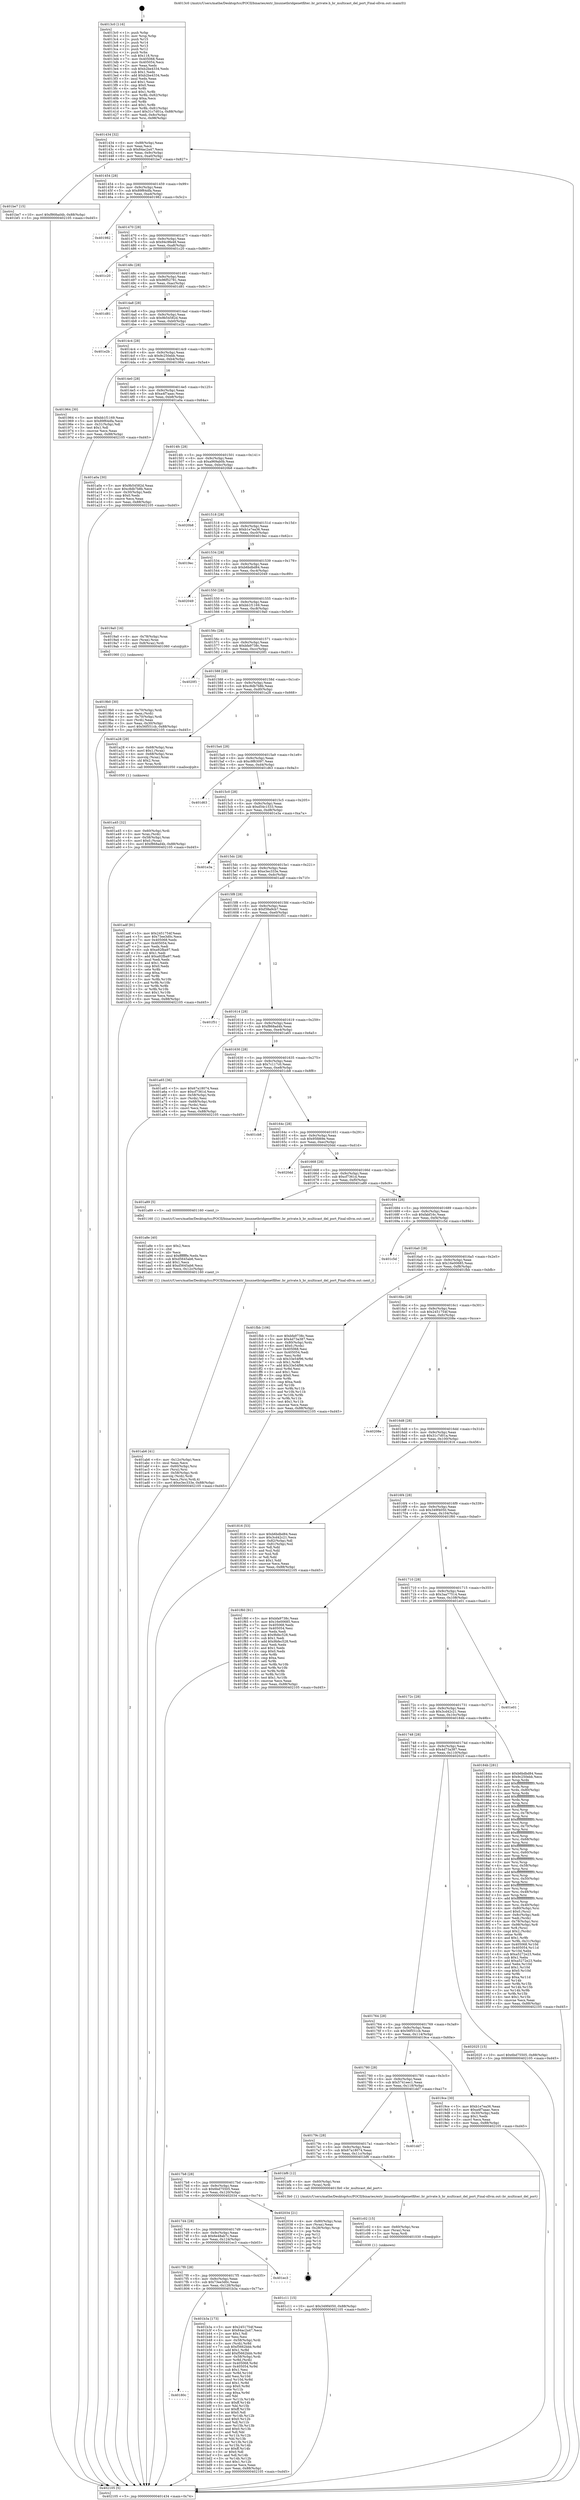 digraph "0x4013c0" {
  label = "0x4013c0 (/mnt/c/Users/mathe/Desktop/tcc/POCII/binaries/extr_linuxnetbridgenetfilter..br_private.h_br_multicast_del_port_Final-ollvm.out::main(0))"
  labelloc = "t"
  node[shape=record]

  Entry [label="",width=0.3,height=0.3,shape=circle,fillcolor=black,style=filled]
  "0x401434" [label="{
     0x401434 [32]\l
     | [instrs]\l
     &nbsp;&nbsp;0x401434 \<+6\>: mov -0x88(%rbp),%eax\l
     &nbsp;&nbsp;0x40143a \<+2\>: mov %eax,%ecx\l
     &nbsp;&nbsp;0x40143c \<+6\>: sub $0x84ac2a47,%ecx\l
     &nbsp;&nbsp;0x401442 \<+6\>: mov %eax,-0x9c(%rbp)\l
     &nbsp;&nbsp;0x401448 \<+6\>: mov %ecx,-0xa0(%rbp)\l
     &nbsp;&nbsp;0x40144e \<+6\>: je 0000000000401be7 \<main+0x827\>\l
  }"]
  "0x401be7" [label="{
     0x401be7 [15]\l
     | [instrs]\l
     &nbsp;&nbsp;0x401be7 \<+10\>: movl $0xf868ad4b,-0x88(%rbp)\l
     &nbsp;&nbsp;0x401bf1 \<+5\>: jmp 0000000000402105 \<main+0xd45\>\l
  }"]
  "0x401454" [label="{
     0x401454 [28]\l
     | [instrs]\l
     &nbsp;&nbsp;0x401454 \<+5\>: jmp 0000000000401459 \<main+0x99\>\l
     &nbsp;&nbsp;0x401459 \<+6\>: mov -0x9c(%rbp),%eax\l
     &nbsp;&nbsp;0x40145f \<+5\>: sub $0x89f64dfa,%eax\l
     &nbsp;&nbsp;0x401464 \<+6\>: mov %eax,-0xa4(%rbp)\l
     &nbsp;&nbsp;0x40146a \<+6\>: je 0000000000401982 \<main+0x5c2\>\l
  }"]
  Exit [label="",width=0.3,height=0.3,shape=circle,fillcolor=black,style=filled,peripheries=2]
  "0x401982" [label="{
     0x401982\l
  }", style=dashed]
  "0x401470" [label="{
     0x401470 [28]\l
     | [instrs]\l
     &nbsp;&nbsp;0x401470 \<+5\>: jmp 0000000000401475 \<main+0xb5\>\l
     &nbsp;&nbsp;0x401475 \<+6\>: mov -0x9c(%rbp),%eax\l
     &nbsp;&nbsp;0x40147b \<+5\>: sub $0x94c9fe48,%eax\l
     &nbsp;&nbsp;0x401480 \<+6\>: mov %eax,-0xa8(%rbp)\l
     &nbsp;&nbsp;0x401486 \<+6\>: je 0000000000401c20 \<main+0x860\>\l
  }"]
  "0x401c11" [label="{
     0x401c11 [15]\l
     | [instrs]\l
     &nbsp;&nbsp;0x401c11 \<+10\>: movl $0x349f4050,-0x88(%rbp)\l
     &nbsp;&nbsp;0x401c1b \<+5\>: jmp 0000000000402105 \<main+0xd45\>\l
  }"]
  "0x401c20" [label="{
     0x401c20\l
  }", style=dashed]
  "0x40148c" [label="{
     0x40148c [28]\l
     | [instrs]\l
     &nbsp;&nbsp;0x40148c \<+5\>: jmp 0000000000401491 \<main+0xd1\>\l
     &nbsp;&nbsp;0x401491 \<+6\>: mov -0x9c(%rbp),%eax\l
     &nbsp;&nbsp;0x401497 \<+5\>: sub $0x96f52781,%eax\l
     &nbsp;&nbsp;0x40149c \<+6\>: mov %eax,-0xac(%rbp)\l
     &nbsp;&nbsp;0x4014a2 \<+6\>: je 0000000000401d81 \<main+0x9c1\>\l
  }"]
  "0x401c02" [label="{
     0x401c02 [15]\l
     | [instrs]\l
     &nbsp;&nbsp;0x401c02 \<+4\>: mov -0x60(%rbp),%rax\l
     &nbsp;&nbsp;0x401c06 \<+3\>: mov (%rax),%rax\l
     &nbsp;&nbsp;0x401c09 \<+3\>: mov %rax,%rdi\l
     &nbsp;&nbsp;0x401c0c \<+5\>: call 0000000000401030 \<free@plt\>\l
     | [calls]\l
     &nbsp;&nbsp;0x401030 \{1\} (unknown)\l
  }"]
  "0x401d81" [label="{
     0x401d81\l
  }", style=dashed]
  "0x4014a8" [label="{
     0x4014a8 [28]\l
     | [instrs]\l
     &nbsp;&nbsp;0x4014a8 \<+5\>: jmp 00000000004014ad \<main+0xed\>\l
     &nbsp;&nbsp;0x4014ad \<+6\>: mov -0x9c(%rbp),%eax\l
     &nbsp;&nbsp;0x4014b3 \<+5\>: sub $0x9b54582d,%eax\l
     &nbsp;&nbsp;0x4014b8 \<+6\>: mov %eax,-0xb0(%rbp)\l
     &nbsp;&nbsp;0x4014be \<+6\>: je 0000000000401e2b \<main+0xa6b\>\l
  }"]
  "0x40180c" [label="{
     0x40180c\l
  }", style=dashed]
  "0x401e2b" [label="{
     0x401e2b\l
  }", style=dashed]
  "0x4014c4" [label="{
     0x4014c4 [28]\l
     | [instrs]\l
     &nbsp;&nbsp;0x4014c4 \<+5\>: jmp 00000000004014c9 \<main+0x109\>\l
     &nbsp;&nbsp;0x4014c9 \<+6\>: mov -0x9c(%rbp),%eax\l
     &nbsp;&nbsp;0x4014cf \<+5\>: sub $0x9c250ebb,%eax\l
     &nbsp;&nbsp;0x4014d4 \<+6\>: mov %eax,-0xb4(%rbp)\l
     &nbsp;&nbsp;0x4014da \<+6\>: je 0000000000401964 \<main+0x5a4\>\l
  }"]
  "0x401b3a" [label="{
     0x401b3a [173]\l
     | [instrs]\l
     &nbsp;&nbsp;0x401b3a \<+5\>: mov $0x2451754f,%eax\l
     &nbsp;&nbsp;0x401b3f \<+5\>: mov $0x84ac2a47,%ecx\l
     &nbsp;&nbsp;0x401b44 \<+2\>: mov $0x1,%dl\l
     &nbsp;&nbsp;0x401b46 \<+2\>: xor %esi,%esi\l
     &nbsp;&nbsp;0x401b48 \<+4\>: mov -0x58(%rbp),%rdi\l
     &nbsp;&nbsp;0x401b4c \<+3\>: mov (%rdi),%r8d\l
     &nbsp;&nbsp;0x401b4f \<+7\>: sub $0xf5662bbb,%r8d\l
     &nbsp;&nbsp;0x401b56 \<+4\>: add $0x1,%r8d\l
     &nbsp;&nbsp;0x401b5a \<+7\>: add $0xf5662bbb,%r8d\l
     &nbsp;&nbsp;0x401b61 \<+4\>: mov -0x58(%rbp),%rdi\l
     &nbsp;&nbsp;0x401b65 \<+3\>: mov %r8d,(%rdi)\l
     &nbsp;&nbsp;0x401b68 \<+8\>: mov 0x405068,%r8d\l
     &nbsp;&nbsp;0x401b70 \<+8\>: mov 0x405054,%r9d\l
     &nbsp;&nbsp;0x401b78 \<+3\>: sub $0x1,%esi\l
     &nbsp;&nbsp;0x401b7b \<+3\>: mov %r8d,%r10d\l
     &nbsp;&nbsp;0x401b7e \<+3\>: add %esi,%r10d\l
     &nbsp;&nbsp;0x401b81 \<+4\>: imul %r10d,%r8d\l
     &nbsp;&nbsp;0x401b85 \<+4\>: and $0x1,%r8d\l
     &nbsp;&nbsp;0x401b89 \<+4\>: cmp $0x0,%r8d\l
     &nbsp;&nbsp;0x401b8d \<+4\>: sete %r11b\l
     &nbsp;&nbsp;0x401b91 \<+4\>: cmp $0xa,%r9d\l
     &nbsp;&nbsp;0x401b95 \<+3\>: setl %bl\l
     &nbsp;&nbsp;0x401b98 \<+3\>: mov %r11b,%r14b\l
     &nbsp;&nbsp;0x401b9b \<+4\>: xor $0xff,%r14b\l
     &nbsp;&nbsp;0x401b9f \<+3\>: mov %bl,%r15b\l
     &nbsp;&nbsp;0x401ba2 \<+4\>: xor $0xff,%r15b\l
     &nbsp;&nbsp;0x401ba6 \<+3\>: xor $0x0,%dl\l
     &nbsp;&nbsp;0x401ba9 \<+3\>: mov %r14b,%r12b\l
     &nbsp;&nbsp;0x401bac \<+4\>: and $0x0,%r12b\l
     &nbsp;&nbsp;0x401bb0 \<+3\>: and %dl,%r11b\l
     &nbsp;&nbsp;0x401bb3 \<+3\>: mov %r15b,%r13b\l
     &nbsp;&nbsp;0x401bb6 \<+4\>: and $0x0,%r13b\l
     &nbsp;&nbsp;0x401bba \<+2\>: and %dl,%bl\l
     &nbsp;&nbsp;0x401bbc \<+3\>: or %r11b,%r12b\l
     &nbsp;&nbsp;0x401bbf \<+3\>: or %bl,%r13b\l
     &nbsp;&nbsp;0x401bc2 \<+3\>: xor %r13b,%r12b\l
     &nbsp;&nbsp;0x401bc5 \<+3\>: or %r15b,%r14b\l
     &nbsp;&nbsp;0x401bc8 \<+4\>: xor $0xff,%r14b\l
     &nbsp;&nbsp;0x401bcc \<+3\>: or $0x0,%dl\l
     &nbsp;&nbsp;0x401bcf \<+3\>: and %dl,%r14b\l
     &nbsp;&nbsp;0x401bd2 \<+3\>: or %r14b,%r12b\l
     &nbsp;&nbsp;0x401bd5 \<+4\>: test $0x1,%r12b\l
     &nbsp;&nbsp;0x401bd9 \<+3\>: cmovne %ecx,%eax\l
     &nbsp;&nbsp;0x401bdc \<+6\>: mov %eax,-0x88(%rbp)\l
     &nbsp;&nbsp;0x401be2 \<+5\>: jmp 0000000000402105 \<main+0xd45\>\l
  }"]
  "0x401964" [label="{
     0x401964 [30]\l
     | [instrs]\l
     &nbsp;&nbsp;0x401964 \<+5\>: mov $0xbb1f1169,%eax\l
     &nbsp;&nbsp;0x401969 \<+5\>: mov $0x89f64dfa,%ecx\l
     &nbsp;&nbsp;0x40196e \<+3\>: mov -0x31(%rbp),%dl\l
     &nbsp;&nbsp;0x401971 \<+3\>: test $0x1,%dl\l
     &nbsp;&nbsp;0x401974 \<+3\>: cmovne %ecx,%eax\l
     &nbsp;&nbsp;0x401977 \<+6\>: mov %eax,-0x88(%rbp)\l
     &nbsp;&nbsp;0x40197d \<+5\>: jmp 0000000000402105 \<main+0xd45\>\l
  }"]
  "0x4014e0" [label="{
     0x4014e0 [28]\l
     | [instrs]\l
     &nbsp;&nbsp;0x4014e0 \<+5\>: jmp 00000000004014e5 \<main+0x125\>\l
     &nbsp;&nbsp;0x4014e5 \<+6\>: mov -0x9c(%rbp),%eax\l
     &nbsp;&nbsp;0x4014eb \<+5\>: sub $0xa4f7aaac,%eax\l
     &nbsp;&nbsp;0x4014f0 \<+6\>: mov %eax,-0xb8(%rbp)\l
     &nbsp;&nbsp;0x4014f6 \<+6\>: je 0000000000401a0a \<main+0x64a\>\l
  }"]
  "0x4017f0" [label="{
     0x4017f0 [28]\l
     | [instrs]\l
     &nbsp;&nbsp;0x4017f0 \<+5\>: jmp 00000000004017f5 \<main+0x435\>\l
     &nbsp;&nbsp;0x4017f5 \<+6\>: mov -0x9c(%rbp),%eax\l
     &nbsp;&nbsp;0x4017fb \<+5\>: sub $0x73ee3d0c,%eax\l
     &nbsp;&nbsp;0x401800 \<+6\>: mov %eax,-0x128(%rbp)\l
     &nbsp;&nbsp;0x401806 \<+6\>: je 0000000000401b3a \<main+0x77a\>\l
  }"]
  "0x401a0a" [label="{
     0x401a0a [30]\l
     | [instrs]\l
     &nbsp;&nbsp;0x401a0a \<+5\>: mov $0x9b54582d,%eax\l
     &nbsp;&nbsp;0x401a0f \<+5\>: mov $0xc8db7b8b,%ecx\l
     &nbsp;&nbsp;0x401a14 \<+3\>: mov -0x30(%rbp),%edx\l
     &nbsp;&nbsp;0x401a17 \<+3\>: cmp $0x0,%edx\l
     &nbsp;&nbsp;0x401a1a \<+3\>: cmove %ecx,%eax\l
     &nbsp;&nbsp;0x401a1d \<+6\>: mov %eax,-0x88(%rbp)\l
     &nbsp;&nbsp;0x401a23 \<+5\>: jmp 0000000000402105 \<main+0xd45\>\l
  }"]
  "0x4014fc" [label="{
     0x4014fc [28]\l
     | [instrs]\l
     &nbsp;&nbsp;0x4014fc \<+5\>: jmp 0000000000401501 \<main+0x141\>\l
     &nbsp;&nbsp;0x401501 \<+6\>: mov -0x9c(%rbp),%eax\l
     &nbsp;&nbsp;0x401507 \<+5\>: sub $0xa969ab0b,%eax\l
     &nbsp;&nbsp;0x40150c \<+6\>: mov %eax,-0xbc(%rbp)\l
     &nbsp;&nbsp;0x401512 \<+6\>: je 00000000004020b8 \<main+0xcf8\>\l
  }"]
  "0x401ec3" [label="{
     0x401ec3\l
  }", style=dashed]
  "0x4020b8" [label="{
     0x4020b8\l
  }", style=dashed]
  "0x401518" [label="{
     0x401518 [28]\l
     | [instrs]\l
     &nbsp;&nbsp;0x401518 \<+5\>: jmp 000000000040151d \<main+0x15d\>\l
     &nbsp;&nbsp;0x40151d \<+6\>: mov -0x9c(%rbp),%eax\l
     &nbsp;&nbsp;0x401523 \<+5\>: sub $0xb1e7ea36,%eax\l
     &nbsp;&nbsp;0x401528 \<+6\>: mov %eax,-0xc0(%rbp)\l
     &nbsp;&nbsp;0x40152e \<+6\>: je 00000000004019ec \<main+0x62c\>\l
  }"]
  "0x4017d4" [label="{
     0x4017d4 [28]\l
     | [instrs]\l
     &nbsp;&nbsp;0x4017d4 \<+5\>: jmp 00000000004017d9 \<main+0x419\>\l
     &nbsp;&nbsp;0x4017d9 \<+6\>: mov -0x9c(%rbp),%eax\l
     &nbsp;&nbsp;0x4017df \<+5\>: sub $0x6e48ab7c,%eax\l
     &nbsp;&nbsp;0x4017e4 \<+6\>: mov %eax,-0x124(%rbp)\l
     &nbsp;&nbsp;0x4017ea \<+6\>: je 0000000000401ec3 \<main+0xb03\>\l
  }"]
  "0x4019ec" [label="{
     0x4019ec\l
  }", style=dashed]
  "0x401534" [label="{
     0x401534 [28]\l
     | [instrs]\l
     &nbsp;&nbsp;0x401534 \<+5\>: jmp 0000000000401539 \<main+0x179\>\l
     &nbsp;&nbsp;0x401539 \<+6\>: mov -0x9c(%rbp),%eax\l
     &nbsp;&nbsp;0x40153f \<+5\>: sub $0xb6bdbd84,%eax\l
     &nbsp;&nbsp;0x401544 \<+6\>: mov %eax,-0xc4(%rbp)\l
     &nbsp;&nbsp;0x40154a \<+6\>: je 0000000000402049 \<main+0xc89\>\l
  }"]
  "0x402034" [label="{
     0x402034 [21]\l
     | [instrs]\l
     &nbsp;&nbsp;0x402034 \<+4\>: mov -0x80(%rbp),%rax\l
     &nbsp;&nbsp;0x402038 \<+2\>: mov (%rax),%eax\l
     &nbsp;&nbsp;0x40203a \<+4\>: lea -0x28(%rbp),%rsp\l
     &nbsp;&nbsp;0x40203e \<+1\>: pop %rbx\l
     &nbsp;&nbsp;0x40203f \<+2\>: pop %r12\l
     &nbsp;&nbsp;0x402041 \<+2\>: pop %r13\l
     &nbsp;&nbsp;0x402043 \<+2\>: pop %r14\l
     &nbsp;&nbsp;0x402045 \<+2\>: pop %r15\l
     &nbsp;&nbsp;0x402047 \<+1\>: pop %rbp\l
     &nbsp;&nbsp;0x402048 \<+1\>: ret\l
  }"]
  "0x402049" [label="{
     0x402049\l
  }", style=dashed]
  "0x401550" [label="{
     0x401550 [28]\l
     | [instrs]\l
     &nbsp;&nbsp;0x401550 \<+5\>: jmp 0000000000401555 \<main+0x195\>\l
     &nbsp;&nbsp;0x401555 \<+6\>: mov -0x9c(%rbp),%eax\l
     &nbsp;&nbsp;0x40155b \<+5\>: sub $0xbb1f1169,%eax\l
     &nbsp;&nbsp;0x401560 \<+6\>: mov %eax,-0xc8(%rbp)\l
     &nbsp;&nbsp;0x401566 \<+6\>: je 00000000004019a0 \<main+0x5e0\>\l
  }"]
  "0x4017b8" [label="{
     0x4017b8 [28]\l
     | [instrs]\l
     &nbsp;&nbsp;0x4017b8 \<+5\>: jmp 00000000004017bd \<main+0x3fd\>\l
     &nbsp;&nbsp;0x4017bd \<+6\>: mov -0x9c(%rbp),%eax\l
     &nbsp;&nbsp;0x4017c3 \<+5\>: sub $0x6bd75505,%eax\l
     &nbsp;&nbsp;0x4017c8 \<+6\>: mov %eax,-0x120(%rbp)\l
     &nbsp;&nbsp;0x4017ce \<+6\>: je 0000000000402034 \<main+0xc74\>\l
  }"]
  "0x4019a0" [label="{
     0x4019a0 [16]\l
     | [instrs]\l
     &nbsp;&nbsp;0x4019a0 \<+4\>: mov -0x78(%rbp),%rax\l
     &nbsp;&nbsp;0x4019a4 \<+3\>: mov (%rax),%rax\l
     &nbsp;&nbsp;0x4019a7 \<+4\>: mov 0x8(%rax),%rdi\l
     &nbsp;&nbsp;0x4019ab \<+5\>: call 0000000000401060 \<atoi@plt\>\l
     | [calls]\l
     &nbsp;&nbsp;0x401060 \{1\} (unknown)\l
  }"]
  "0x40156c" [label="{
     0x40156c [28]\l
     | [instrs]\l
     &nbsp;&nbsp;0x40156c \<+5\>: jmp 0000000000401571 \<main+0x1b1\>\l
     &nbsp;&nbsp;0x401571 \<+6\>: mov -0x9c(%rbp),%eax\l
     &nbsp;&nbsp;0x401577 \<+5\>: sub $0xbfa9738c,%eax\l
     &nbsp;&nbsp;0x40157c \<+6\>: mov %eax,-0xcc(%rbp)\l
     &nbsp;&nbsp;0x401582 \<+6\>: je 00000000004020f1 \<main+0xd31\>\l
  }"]
  "0x401bf6" [label="{
     0x401bf6 [12]\l
     | [instrs]\l
     &nbsp;&nbsp;0x401bf6 \<+4\>: mov -0x60(%rbp),%rax\l
     &nbsp;&nbsp;0x401bfa \<+3\>: mov (%rax),%rdi\l
     &nbsp;&nbsp;0x401bfd \<+5\>: call 00000000004013b0 \<br_multicast_del_port\>\l
     | [calls]\l
     &nbsp;&nbsp;0x4013b0 \{1\} (/mnt/c/Users/mathe/Desktop/tcc/POCII/binaries/extr_linuxnetbridgenetfilter..br_private.h_br_multicast_del_port_Final-ollvm.out::br_multicast_del_port)\l
  }"]
  "0x4020f1" [label="{
     0x4020f1\l
  }", style=dashed]
  "0x401588" [label="{
     0x401588 [28]\l
     | [instrs]\l
     &nbsp;&nbsp;0x401588 \<+5\>: jmp 000000000040158d \<main+0x1cd\>\l
     &nbsp;&nbsp;0x40158d \<+6\>: mov -0x9c(%rbp),%eax\l
     &nbsp;&nbsp;0x401593 \<+5\>: sub $0xc8db7b8b,%eax\l
     &nbsp;&nbsp;0x401598 \<+6\>: mov %eax,-0xd0(%rbp)\l
     &nbsp;&nbsp;0x40159e \<+6\>: je 0000000000401a28 \<main+0x668\>\l
  }"]
  "0x40179c" [label="{
     0x40179c [28]\l
     | [instrs]\l
     &nbsp;&nbsp;0x40179c \<+5\>: jmp 00000000004017a1 \<main+0x3e1\>\l
     &nbsp;&nbsp;0x4017a1 \<+6\>: mov -0x9c(%rbp),%eax\l
     &nbsp;&nbsp;0x4017a7 \<+5\>: sub $0x67a18074,%eax\l
     &nbsp;&nbsp;0x4017ac \<+6\>: mov %eax,-0x11c(%rbp)\l
     &nbsp;&nbsp;0x4017b2 \<+6\>: je 0000000000401bf6 \<main+0x836\>\l
  }"]
  "0x401a28" [label="{
     0x401a28 [29]\l
     | [instrs]\l
     &nbsp;&nbsp;0x401a28 \<+4\>: mov -0x68(%rbp),%rax\l
     &nbsp;&nbsp;0x401a2c \<+6\>: movl $0x1,(%rax)\l
     &nbsp;&nbsp;0x401a32 \<+4\>: mov -0x68(%rbp),%rax\l
     &nbsp;&nbsp;0x401a36 \<+3\>: movslq (%rax),%rax\l
     &nbsp;&nbsp;0x401a39 \<+4\>: shl $0x2,%rax\l
     &nbsp;&nbsp;0x401a3d \<+3\>: mov %rax,%rdi\l
     &nbsp;&nbsp;0x401a40 \<+5\>: call 0000000000401050 \<malloc@plt\>\l
     | [calls]\l
     &nbsp;&nbsp;0x401050 \{1\} (unknown)\l
  }"]
  "0x4015a4" [label="{
     0x4015a4 [28]\l
     | [instrs]\l
     &nbsp;&nbsp;0x4015a4 \<+5\>: jmp 00000000004015a9 \<main+0x1e9\>\l
     &nbsp;&nbsp;0x4015a9 \<+6\>: mov -0x9c(%rbp),%eax\l
     &nbsp;&nbsp;0x4015af \<+5\>: sub $0xc9f63097,%eax\l
     &nbsp;&nbsp;0x4015b4 \<+6\>: mov %eax,-0xd4(%rbp)\l
     &nbsp;&nbsp;0x4015ba \<+6\>: je 0000000000401d63 \<main+0x9a3\>\l
  }"]
  "0x401dd7" [label="{
     0x401dd7\l
  }", style=dashed]
  "0x401d63" [label="{
     0x401d63\l
  }", style=dashed]
  "0x4015c0" [label="{
     0x4015c0 [28]\l
     | [instrs]\l
     &nbsp;&nbsp;0x4015c0 \<+5\>: jmp 00000000004015c5 \<main+0x205\>\l
     &nbsp;&nbsp;0x4015c5 \<+6\>: mov -0x9c(%rbp),%eax\l
     &nbsp;&nbsp;0x4015cb \<+5\>: sub $0xd54c1533,%eax\l
     &nbsp;&nbsp;0x4015d0 \<+6\>: mov %eax,-0xd8(%rbp)\l
     &nbsp;&nbsp;0x4015d6 \<+6\>: je 0000000000401e3a \<main+0xa7a\>\l
  }"]
  "0x401ab6" [label="{
     0x401ab6 [41]\l
     | [instrs]\l
     &nbsp;&nbsp;0x401ab6 \<+6\>: mov -0x12c(%rbp),%ecx\l
     &nbsp;&nbsp;0x401abc \<+3\>: imul %eax,%ecx\l
     &nbsp;&nbsp;0x401abf \<+4\>: mov -0x60(%rbp),%rsi\l
     &nbsp;&nbsp;0x401ac3 \<+3\>: mov (%rsi),%rsi\l
     &nbsp;&nbsp;0x401ac6 \<+4\>: mov -0x58(%rbp),%rdi\l
     &nbsp;&nbsp;0x401aca \<+3\>: movslq (%rdi),%rdi\l
     &nbsp;&nbsp;0x401acd \<+3\>: mov %ecx,(%rsi,%rdi,4)\l
     &nbsp;&nbsp;0x401ad0 \<+10\>: movl $0xe3ec333e,-0x88(%rbp)\l
     &nbsp;&nbsp;0x401ada \<+5\>: jmp 0000000000402105 \<main+0xd45\>\l
  }"]
  "0x401e3a" [label="{
     0x401e3a\l
  }", style=dashed]
  "0x4015dc" [label="{
     0x4015dc [28]\l
     | [instrs]\l
     &nbsp;&nbsp;0x4015dc \<+5\>: jmp 00000000004015e1 \<main+0x221\>\l
     &nbsp;&nbsp;0x4015e1 \<+6\>: mov -0x9c(%rbp),%eax\l
     &nbsp;&nbsp;0x4015e7 \<+5\>: sub $0xe3ec333e,%eax\l
     &nbsp;&nbsp;0x4015ec \<+6\>: mov %eax,-0xdc(%rbp)\l
     &nbsp;&nbsp;0x4015f2 \<+6\>: je 0000000000401adf \<main+0x71f\>\l
  }"]
  "0x401a8e" [label="{
     0x401a8e [40]\l
     | [instrs]\l
     &nbsp;&nbsp;0x401a8e \<+5\>: mov $0x2,%ecx\l
     &nbsp;&nbsp;0x401a93 \<+1\>: cltd\l
     &nbsp;&nbsp;0x401a94 \<+2\>: idiv %ecx\l
     &nbsp;&nbsp;0x401a96 \<+6\>: imul $0xfffffffe,%edx,%ecx\l
     &nbsp;&nbsp;0x401a9c \<+6\>: sub $0xd5645ab6,%ecx\l
     &nbsp;&nbsp;0x401aa2 \<+3\>: add $0x1,%ecx\l
     &nbsp;&nbsp;0x401aa5 \<+6\>: add $0xd5645ab6,%ecx\l
     &nbsp;&nbsp;0x401aab \<+6\>: mov %ecx,-0x12c(%rbp)\l
     &nbsp;&nbsp;0x401ab1 \<+5\>: call 0000000000401160 \<next_i\>\l
     | [calls]\l
     &nbsp;&nbsp;0x401160 \{1\} (/mnt/c/Users/mathe/Desktop/tcc/POCII/binaries/extr_linuxnetbridgenetfilter..br_private.h_br_multicast_del_port_Final-ollvm.out::next_i)\l
  }"]
  "0x401adf" [label="{
     0x401adf [91]\l
     | [instrs]\l
     &nbsp;&nbsp;0x401adf \<+5\>: mov $0x2451754f,%eax\l
     &nbsp;&nbsp;0x401ae4 \<+5\>: mov $0x73ee3d0c,%ecx\l
     &nbsp;&nbsp;0x401ae9 \<+7\>: mov 0x405068,%edx\l
     &nbsp;&nbsp;0x401af0 \<+7\>: mov 0x405054,%esi\l
     &nbsp;&nbsp;0x401af7 \<+2\>: mov %edx,%edi\l
     &nbsp;&nbsp;0x401af9 \<+6\>: sub $0xa92fba97,%edi\l
     &nbsp;&nbsp;0x401aff \<+3\>: sub $0x1,%edi\l
     &nbsp;&nbsp;0x401b02 \<+6\>: add $0xa92fba97,%edi\l
     &nbsp;&nbsp;0x401b08 \<+3\>: imul %edi,%edx\l
     &nbsp;&nbsp;0x401b0b \<+3\>: and $0x1,%edx\l
     &nbsp;&nbsp;0x401b0e \<+3\>: cmp $0x0,%edx\l
     &nbsp;&nbsp;0x401b11 \<+4\>: sete %r8b\l
     &nbsp;&nbsp;0x401b15 \<+3\>: cmp $0xa,%esi\l
     &nbsp;&nbsp;0x401b18 \<+4\>: setl %r9b\l
     &nbsp;&nbsp;0x401b1c \<+3\>: mov %r8b,%r10b\l
     &nbsp;&nbsp;0x401b1f \<+3\>: and %r9b,%r10b\l
     &nbsp;&nbsp;0x401b22 \<+3\>: xor %r9b,%r8b\l
     &nbsp;&nbsp;0x401b25 \<+3\>: or %r8b,%r10b\l
     &nbsp;&nbsp;0x401b28 \<+4\>: test $0x1,%r10b\l
     &nbsp;&nbsp;0x401b2c \<+3\>: cmovne %ecx,%eax\l
     &nbsp;&nbsp;0x401b2f \<+6\>: mov %eax,-0x88(%rbp)\l
     &nbsp;&nbsp;0x401b35 \<+5\>: jmp 0000000000402105 \<main+0xd45\>\l
  }"]
  "0x4015f8" [label="{
     0x4015f8 [28]\l
     | [instrs]\l
     &nbsp;&nbsp;0x4015f8 \<+5\>: jmp 00000000004015fd \<main+0x23d\>\l
     &nbsp;&nbsp;0x4015fd \<+6\>: mov -0x9c(%rbp),%eax\l
     &nbsp;&nbsp;0x401603 \<+5\>: sub $0xf38a9cb7,%eax\l
     &nbsp;&nbsp;0x401608 \<+6\>: mov %eax,-0xe0(%rbp)\l
     &nbsp;&nbsp;0x40160e \<+6\>: je 0000000000401f51 \<main+0xb91\>\l
  }"]
  "0x401a45" [label="{
     0x401a45 [32]\l
     | [instrs]\l
     &nbsp;&nbsp;0x401a45 \<+4\>: mov -0x60(%rbp),%rdi\l
     &nbsp;&nbsp;0x401a49 \<+3\>: mov %rax,(%rdi)\l
     &nbsp;&nbsp;0x401a4c \<+4\>: mov -0x58(%rbp),%rax\l
     &nbsp;&nbsp;0x401a50 \<+6\>: movl $0x0,(%rax)\l
     &nbsp;&nbsp;0x401a56 \<+10\>: movl $0xf868ad4b,-0x88(%rbp)\l
     &nbsp;&nbsp;0x401a60 \<+5\>: jmp 0000000000402105 \<main+0xd45\>\l
  }"]
  "0x401f51" [label="{
     0x401f51\l
  }", style=dashed]
  "0x401614" [label="{
     0x401614 [28]\l
     | [instrs]\l
     &nbsp;&nbsp;0x401614 \<+5\>: jmp 0000000000401619 \<main+0x259\>\l
     &nbsp;&nbsp;0x401619 \<+6\>: mov -0x9c(%rbp),%eax\l
     &nbsp;&nbsp;0x40161f \<+5\>: sub $0xf868ad4b,%eax\l
     &nbsp;&nbsp;0x401624 \<+6\>: mov %eax,-0xe4(%rbp)\l
     &nbsp;&nbsp;0x40162a \<+6\>: je 0000000000401a65 \<main+0x6a5\>\l
  }"]
  "0x401780" [label="{
     0x401780 [28]\l
     | [instrs]\l
     &nbsp;&nbsp;0x401780 \<+5\>: jmp 0000000000401785 \<main+0x3c5\>\l
     &nbsp;&nbsp;0x401785 \<+6\>: mov -0x9c(%rbp),%eax\l
     &nbsp;&nbsp;0x40178b \<+5\>: sub $0x5741eec1,%eax\l
     &nbsp;&nbsp;0x401790 \<+6\>: mov %eax,-0x118(%rbp)\l
     &nbsp;&nbsp;0x401796 \<+6\>: je 0000000000401dd7 \<main+0xa17\>\l
  }"]
  "0x401a65" [label="{
     0x401a65 [36]\l
     | [instrs]\l
     &nbsp;&nbsp;0x401a65 \<+5\>: mov $0x67a18074,%eax\l
     &nbsp;&nbsp;0x401a6a \<+5\>: mov $0xcf7361d,%ecx\l
     &nbsp;&nbsp;0x401a6f \<+4\>: mov -0x58(%rbp),%rdx\l
     &nbsp;&nbsp;0x401a73 \<+2\>: mov (%rdx),%esi\l
     &nbsp;&nbsp;0x401a75 \<+4\>: mov -0x68(%rbp),%rdx\l
     &nbsp;&nbsp;0x401a79 \<+2\>: cmp (%rdx),%esi\l
     &nbsp;&nbsp;0x401a7b \<+3\>: cmovl %ecx,%eax\l
     &nbsp;&nbsp;0x401a7e \<+6\>: mov %eax,-0x88(%rbp)\l
     &nbsp;&nbsp;0x401a84 \<+5\>: jmp 0000000000402105 \<main+0xd45\>\l
  }"]
  "0x401630" [label="{
     0x401630 [28]\l
     | [instrs]\l
     &nbsp;&nbsp;0x401630 \<+5\>: jmp 0000000000401635 \<main+0x275\>\l
     &nbsp;&nbsp;0x401635 \<+6\>: mov -0x9c(%rbp),%eax\l
     &nbsp;&nbsp;0x40163b \<+5\>: sub $0x7c117c0,%eax\l
     &nbsp;&nbsp;0x401640 \<+6\>: mov %eax,-0xe8(%rbp)\l
     &nbsp;&nbsp;0x401646 \<+6\>: je 0000000000401cb8 \<main+0x8f8\>\l
  }"]
  "0x4019ce" [label="{
     0x4019ce [30]\l
     | [instrs]\l
     &nbsp;&nbsp;0x4019ce \<+5\>: mov $0xb1e7ea36,%eax\l
     &nbsp;&nbsp;0x4019d3 \<+5\>: mov $0xa4f7aaac,%ecx\l
     &nbsp;&nbsp;0x4019d8 \<+3\>: mov -0x30(%rbp),%edx\l
     &nbsp;&nbsp;0x4019db \<+3\>: cmp $0x1,%edx\l
     &nbsp;&nbsp;0x4019de \<+3\>: cmovl %ecx,%eax\l
     &nbsp;&nbsp;0x4019e1 \<+6\>: mov %eax,-0x88(%rbp)\l
     &nbsp;&nbsp;0x4019e7 \<+5\>: jmp 0000000000402105 \<main+0xd45\>\l
  }"]
  "0x401cb8" [label="{
     0x401cb8\l
  }", style=dashed]
  "0x40164c" [label="{
     0x40164c [28]\l
     | [instrs]\l
     &nbsp;&nbsp;0x40164c \<+5\>: jmp 0000000000401651 \<main+0x291\>\l
     &nbsp;&nbsp;0x401651 \<+6\>: mov -0x9c(%rbp),%eax\l
     &nbsp;&nbsp;0x401657 \<+5\>: sub $0x95fd69e,%eax\l
     &nbsp;&nbsp;0x40165c \<+6\>: mov %eax,-0xec(%rbp)\l
     &nbsp;&nbsp;0x401662 \<+6\>: je 00000000004020dd \<main+0xd1d\>\l
  }"]
  "0x401764" [label="{
     0x401764 [28]\l
     | [instrs]\l
     &nbsp;&nbsp;0x401764 \<+5\>: jmp 0000000000401769 \<main+0x3a9\>\l
     &nbsp;&nbsp;0x401769 \<+6\>: mov -0x9c(%rbp),%eax\l
     &nbsp;&nbsp;0x40176f \<+5\>: sub $0x56f551cb,%eax\l
     &nbsp;&nbsp;0x401774 \<+6\>: mov %eax,-0x114(%rbp)\l
     &nbsp;&nbsp;0x40177a \<+6\>: je 00000000004019ce \<main+0x60e\>\l
  }"]
  "0x4020dd" [label="{
     0x4020dd\l
  }", style=dashed]
  "0x401668" [label="{
     0x401668 [28]\l
     | [instrs]\l
     &nbsp;&nbsp;0x401668 \<+5\>: jmp 000000000040166d \<main+0x2ad\>\l
     &nbsp;&nbsp;0x40166d \<+6\>: mov -0x9c(%rbp),%eax\l
     &nbsp;&nbsp;0x401673 \<+5\>: sub $0xcf7361d,%eax\l
     &nbsp;&nbsp;0x401678 \<+6\>: mov %eax,-0xf0(%rbp)\l
     &nbsp;&nbsp;0x40167e \<+6\>: je 0000000000401a89 \<main+0x6c9\>\l
  }"]
  "0x402025" [label="{
     0x402025 [15]\l
     | [instrs]\l
     &nbsp;&nbsp;0x402025 \<+10\>: movl $0x6bd75505,-0x88(%rbp)\l
     &nbsp;&nbsp;0x40202f \<+5\>: jmp 0000000000402105 \<main+0xd45\>\l
  }"]
  "0x401a89" [label="{
     0x401a89 [5]\l
     | [instrs]\l
     &nbsp;&nbsp;0x401a89 \<+5\>: call 0000000000401160 \<next_i\>\l
     | [calls]\l
     &nbsp;&nbsp;0x401160 \{1\} (/mnt/c/Users/mathe/Desktop/tcc/POCII/binaries/extr_linuxnetbridgenetfilter..br_private.h_br_multicast_del_port_Final-ollvm.out::next_i)\l
  }"]
  "0x401684" [label="{
     0x401684 [28]\l
     | [instrs]\l
     &nbsp;&nbsp;0x401684 \<+5\>: jmp 0000000000401689 \<main+0x2c9\>\l
     &nbsp;&nbsp;0x401689 \<+6\>: mov -0x9c(%rbp),%eax\l
     &nbsp;&nbsp;0x40168f \<+5\>: sub $0xfabf16c,%eax\l
     &nbsp;&nbsp;0x401694 \<+6\>: mov %eax,-0xf4(%rbp)\l
     &nbsp;&nbsp;0x40169a \<+6\>: je 0000000000401c5d \<main+0x89d\>\l
  }"]
  "0x4019b0" [label="{
     0x4019b0 [30]\l
     | [instrs]\l
     &nbsp;&nbsp;0x4019b0 \<+4\>: mov -0x70(%rbp),%rdi\l
     &nbsp;&nbsp;0x4019b4 \<+2\>: mov %eax,(%rdi)\l
     &nbsp;&nbsp;0x4019b6 \<+4\>: mov -0x70(%rbp),%rdi\l
     &nbsp;&nbsp;0x4019ba \<+2\>: mov (%rdi),%eax\l
     &nbsp;&nbsp;0x4019bc \<+3\>: mov %eax,-0x30(%rbp)\l
     &nbsp;&nbsp;0x4019bf \<+10\>: movl $0x56f551cb,-0x88(%rbp)\l
     &nbsp;&nbsp;0x4019c9 \<+5\>: jmp 0000000000402105 \<main+0xd45\>\l
  }"]
  "0x401c5d" [label="{
     0x401c5d\l
  }", style=dashed]
  "0x4016a0" [label="{
     0x4016a0 [28]\l
     | [instrs]\l
     &nbsp;&nbsp;0x4016a0 \<+5\>: jmp 00000000004016a5 \<main+0x2e5\>\l
     &nbsp;&nbsp;0x4016a5 \<+6\>: mov -0x9c(%rbp),%eax\l
     &nbsp;&nbsp;0x4016ab \<+5\>: sub $0x16e00685,%eax\l
     &nbsp;&nbsp;0x4016b0 \<+6\>: mov %eax,-0xf8(%rbp)\l
     &nbsp;&nbsp;0x4016b6 \<+6\>: je 0000000000401fbb \<main+0xbfb\>\l
  }"]
  "0x401748" [label="{
     0x401748 [28]\l
     | [instrs]\l
     &nbsp;&nbsp;0x401748 \<+5\>: jmp 000000000040174d \<main+0x38d\>\l
     &nbsp;&nbsp;0x40174d \<+6\>: mov -0x9c(%rbp),%eax\l
     &nbsp;&nbsp;0x401753 \<+5\>: sub $0x4d73a387,%eax\l
     &nbsp;&nbsp;0x401758 \<+6\>: mov %eax,-0x110(%rbp)\l
     &nbsp;&nbsp;0x40175e \<+6\>: je 0000000000402025 \<main+0xc65\>\l
  }"]
  "0x401fbb" [label="{
     0x401fbb [106]\l
     | [instrs]\l
     &nbsp;&nbsp;0x401fbb \<+5\>: mov $0xbfa9738c,%eax\l
     &nbsp;&nbsp;0x401fc0 \<+5\>: mov $0x4d73a387,%ecx\l
     &nbsp;&nbsp;0x401fc5 \<+4\>: mov -0x80(%rbp),%rdx\l
     &nbsp;&nbsp;0x401fc9 \<+6\>: movl $0x0,(%rdx)\l
     &nbsp;&nbsp;0x401fcf \<+7\>: mov 0x405068,%esi\l
     &nbsp;&nbsp;0x401fd6 \<+7\>: mov 0x405054,%edi\l
     &nbsp;&nbsp;0x401fdd \<+3\>: mov %esi,%r8d\l
     &nbsp;&nbsp;0x401fe0 \<+7\>: sub $0x33e54f96,%r8d\l
     &nbsp;&nbsp;0x401fe7 \<+4\>: sub $0x1,%r8d\l
     &nbsp;&nbsp;0x401feb \<+7\>: add $0x33e54f96,%r8d\l
     &nbsp;&nbsp;0x401ff2 \<+4\>: imul %r8d,%esi\l
     &nbsp;&nbsp;0x401ff6 \<+3\>: and $0x1,%esi\l
     &nbsp;&nbsp;0x401ff9 \<+3\>: cmp $0x0,%esi\l
     &nbsp;&nbsp;0x401ffc \<+4\>: sete %r9b\l
     &nbsp;&nbsp;0x402000 \<+3\>: cmp $0xa,%edi\l
     &nbsp;&nbsp;0x402003 \<+4\>: setl %r10b\l
     &nbsp;&nbsp;0x402007 \<+3\>: mov %r9b,%r11b\l
     &nbsp;&nbsp;0x40200a \<+3\>: and %r10b,%r11b\l
     &nbsp;&nbsp;0x40200d \<+3\>: xor %r10b,%r9b\l
     &nbsp;&nbsp;0x402010 \<+3\>: or %r9b,%r11b\l
     &nbsp;&nbsp;0x402013 \<+4\>: test $0x1,%r11b\l
     &nbsp;&nbsp;0x402017 \<+3\>: cmovne %ecx,%eax\l
     &nbsp;&nbsp;0x40201a \<+6\>: mov %eax,-0x88(%rbp)\l
     &nbsp;&nbsp;0x402020 \<+5\>: jmp 0000000000402105 \<main+0xd45\>\l
  }"]
  "0x4016bc" [label="{
     0x4016bc [28]\l
     | [instrs]\l
     &nbsp;&nbsp;0x4016bc \<+5\>: jmp 00000000004016c1 \<main+0x301\>\l
     &nbsp;&nbsp;0x4016c1 \<+6\>: mov -0x9c(%rbp),%eax\l
     &nbsp;&nbsp;0x4016c7 \<+5\>: sub $0x2451754f,%eax\l
     &nbsp;&nbsp;0x4016cc \<+6\>: mov %eax,-0xfc(%rbp)\l
     &nbsp;&nbsp;0x4016d2 \<+6\>: je 000000000040208e \<main+0xcce\>\l
  }"]
  "0x40184b" [label="{
     0x40184b [281]\l
     | [instrs]\l
     &nbsp;&nbsp;0x40184b \<+5\>: mov $0xb6bdbd84,%eax\l
     &nbsp;&nbsp;0x401850 \<+5\>: mov $0x9c250ebb,%ecx\l
     &nbsp;&nbsp;0x401855 \<+3\>: mov %rsp,%rdx\l
     &nbsp;&nbsp;0x401858 \<+4\>: add $0xfffffffffffffff0,%rdx\l
     &nbsp;&nbsp;0x40185c \<+3\>: mov %rdx,%rsp\l
     &nbsp;&nbsp;0x40185f \<+4\>: mov %rdx,-0x80(%rbp)\l
     &nbsp;&nbsp;0x401863 \<+3\>: mov %rsp,%rdx\l
     &nbsp;&nbsp;0x401866 \<+4\>: add $0xfffffffffffffff0,%rdx\l
     &nbsp;&nbsp;0x40186a \<+3\>: mov %rdx,%rsp\l
     &nbsp;&nbsp;0x40186d \<+3\>: mov %rsp,%rsi\l
     &nbsp;&nbsp;0x401870 \<+4\>: add $0xfffffffffffffff0,%rsi\l
     &nbsp;&nbsp;0x401874 \<+3\>: mov %rsi,%rsp\l
     &nbsp;&nbsp;0x401877 \<+4\>: mov %rsi,-0x78(%rbp)\l
     &nbsp;&nbsp;0x40187b \<+3\>: mov %rsp,%rsi\l
     &nbsp;&nbsp;0x40187e \<+4\>: add $0xfffffffffffffff0,%rsi\l
     &nbsp;&nbsp;0x401882 \<+3\>: mov %rsi,%rsp\l
     &nbsp;&nbsp;0x401885 \<+4\>: mov %rsi,-0x70(%rbp)\l
     &nbsp;&nbsp;0x401889 \<+3\>: mov %rsp,%rsi\l
     &nbsp;&nbsp;0x40188c \<+4\>: add $0xfffffffffffffff0,%rsi\l
     &nbsp;&nbsp;0x401890 \<+3\>: mov %rsi,%rsp\l
     &nbsp;&nbsp;0x401893 \<+4\>: mov %rsi,-0x68(%rbp)\l
     &nbsp;&nbsp;0x401897 \<+3\>: mov %rsp,%rsi\l
     &nbsp;&nbsp;0x40189a \<+4\>: add $0xfffffffffffffff0,%rsi\l
     &nbsp;&nbsp;0x40189e \<+3\>: mov %rsi,%rsp\l
     &nbsp;&nbsp;0x4018a1 \<+4\>: mov %rsi,-0x60(%rbp)\l
     &nbsp;&nbsp;0x4018a5 \<+3\>: mov %rsp,%rsi\l
     &nbsp;&nbsp;0x4018a8 \<+4\>: add $0xfffffffffffffff0,%rsi\l
     &nbsp;&nbsp;0x4018ac \<+3\>: mov %rsi,%rsp\l
     &nbsp;&nbsp;0x4018af \<+4\>: mov %rsi,-0x58(%rbp)\l
     &nbsp;&nbsp;0x4018b3 \<+3\>: mov %rsp,%rsi\l
     &nbsp;&nbsp;0x4018b6 \<+4\>: add $0xfffffffffffffff0,%rsi\l
     &nbsp;&nbsp;0x4018ba \<+3\>: mov %rsi,%rsp\l
     &nbsp;&nbsp;0x4018bd \<+4\>: mov %rsi,-0x50(%rbp)\l
     &nbsp;&nbsp;0x4018c1 \<+3\>: mov %rsp,%rsi\l
     &nbsp;&nbsp;0x4018c4 \<+4\>: add $0xfffffffffffffff0,%rsi\l
     &nbsp;&nbsp;0x4018c8 \<+3\>: mov %rsi,%rsp\l
     &nbsp;&nbsp;0x4018cb \<+4\>: mov %rsi,-0x48(%rbp)\l
     &nbsp;&nbsp;0x4018cf \<+3\>: mov %rsp,%rsi\l
     &nbsp;&nbsp;0x4018d2 \<+4\>: add $0xfffffffffffffff0,%rsi\l
     &nbsp;&nbsp;0x4018d6 \<+3\>: mov %rsi,%rsp\l
     &nbsp;&nbsp;0x4018d9 \<+4\>: mov %rsi,-0x40(%rbp)\l
     &nbsp;&nbsp;0x4018dd \<+4\>: mov -0x80(%rbp),%rsi\l
     &nbsp;&nbsp;0x4018e1 \<+6\>: movl $0x0,(%rsi)\l
     &nbsp;&nbsp;0x4018e7 \<+6\>: mov -0x8c(%rbp),%edi\l
     &nbsp;&nbsp;0x4018ed \<+2\>: mov %edi,(%rdx)\l
     &nbsp;&nbsp;0x4018ef \<+4\>: mov -0x78(%rbp),%rsi\l
     &nbsp;&nbsp;0x4018f3 \<+7\>: mov -0x98(%rbp),%r8\l
     &nbsp;&nbsp;0x4018fa \<+3\>: mov %r8,(%rsi)\l
     &nbsp;&nbsp;0x4018fd \<+3\>: cmpl $0x2,(%rdx)\l
     &nbsp;&nbsp;0x401900 \<+4\>: setne %r9b\l
     &nbsp;&nbsp;0x401904 \<+4\>: and $0x1,%r9b\l
     &nbsp;&nbsp;0x401908 \<+4\>: mov %r9b,-0x31(%rbp)\l
     &nbsp;&nbsp;0x40190c \<+8\>: mov 0x405068,%r10d\l
     &nbsp;&nbsp;0x401914 \<+8\>: mov 0x405054,%r11d\l
     &nbsp;&nbsp;0x40191c \<+3\>: mov %r10d,%ebx\l
     &nbsp;&nbsp;0x40191f \<+6\>: sub $0xa5272e23,%ebx\l
     &nbsp;&nbsp;0x401925 \<+3\>: sub $0x1,%ebx\l
     &nbsp;&nbsp;0x401928 \<+6\>: add $0xa5272e23,%ebx\l
     &nbsp;&nbsp;0x40192e \<+4\>: imul %ebx,%r10d\l
     &nbsp;&nbsp;0x401932 \<+4\>: and $0x1,%r10d\l
     &nbsp;&nbsp;0x401936 \<+4\>: cmp $0x0,%r10d\l
     &nbsp;&nbsp;0x40193a \<+4\>: sete %r9b\l
     &nbsp;&nbsp;0x40193e \<+4\>: cmp $0xa,%r11d\l
     &nbsp;&nbsp;0x401942 \<+4\>: setl %r14b\l
     &nbsp;&nbsp;0x401946 \<+3\>: mov %r9b,%r15b\l
     &nbsp;&nbsp;0x401949 \<+3\>: and %r14b,%r15b\l
     &nbsp;&nbsp;0x40194c \<+3\>: xor %r14b,%r9b\l
     &nbsp;&nbsp;0x40194f \<+3\>: or %r9b,%r15b\l
     &nbsp;&nbsp;0x401952 \<+4\>: test $0x1,%r15b\l
     &nbsp;&nbsp;0x401956 \<+3\>: cmovne %ecx,%eax\l
     &nbsp;&nbsp;0x401959 \<+6\>: mov %eax,-0x88(%rbp)\l
     &nbsp;&nbsp;0x40195f \<+5\>: jmp 0000000000402105 \<main+0xd45\>\l
  }"]
  "0x40208e" [label="{
     0x40208e\l
  }", style=dashed]
  "0x4016d8" [label="{
     0x4016d8 [28]\l
     | [instrs]\l
     &nbsp;&nbsp;0x4016d8 \<+5\>: jmp 00000000004016dd \<main+0x31d\>\l
     &nbsp;&nbsp;0x4016dd \<+6\>: mov -0x9c(%rbp),%eax\l
     &nbsp;&nbsp;0x4016e3 \<+5\>: sub $0x31c7d01a,%eax\l
     &nbsp;&nbsp;0x4016e8 \<+6\>: mov %eax,-0x100(%rbp)\l
     &nbsp;&nbsp;0x4016ee \<+6\>: je 0000000000401816 \<main+0x456\>\l
  }"]
  "0x40172c" [label="{
     0x40172c [28]\l
     | [instrs]\l
     &nbsp;&nbsp;0x40172c \<+5\>: jmp 0000000000401731 \<main+0x371\>\l
     &nbsp;&nbsp;0x401731 \<+6\>: mov -0x9c(%rbp),%eax\l
     &nbsp;&nbsp;0x401737 \<+5\>: sub $0x3cd42c21,%eax\l
     &nbsp;&nbsp;0x40173c \<+6\>: mov %eax,-0x10c(%rbp)\l
     &nbsp;&nbsp;0x401742 \<+6\>: je 000000000040184b \<main+0x48b\>\l
  }"]
  "0x401816" [label="{
     0x401816 [53]\l
     | [instrs]\l
     &nbsp;&nbsp;0x401816 \<+5\>: mov $0xb6bdbd84,%eax\l
     &nbsp;&nbsp;0x40181b \<+5\>: mov $0x3cd42c21,%ecx\l
     &nbsp;&nbsp;0x401820 \<+6\>: mov -0x82(%rbp),%dl\l
     &nbsp;&nbsp;0x401826 \<+7\>: mov -0x81(%rbp),%sil\l
     &nbsp;&nbsp;0x40182d \<+3\>: mov %dl,%dil\l
     &nbsp;&nbsp;0x401830 \<+3\>: and %sil,%dil\l
     &nbsp;&nbsp;0x401833 \<+3\>: xor %sil,%dl\l
     &nbsp;&nbsp;0x401836 \<+3\>: or %dl,%dil\l
     &nbsp;&nbsp;0x401839 \<+4\>: test $0x1,%dil\l
     &nbsp;&nbsp;0x40183d \<+3\>: cmovne %ecx,%eax\l
     &nbsp;&nbsp;0x401840 \<+6\>: mov %eax,-0x88(%rbp)\l
     &nbsp;&nbsp;0x401846 \<+5\>: jmp 0000000000402105 \<main+0xd45\>\l
  }"]
  "0x4016f4" [label="{
     0x4016f4 [28]\l
     | [instrs]\l
     &nbsp;&nbsp;0x4016f4 \<+5\>: jmp 00000000004016f9 \<main+0x339\>\l
     &nbsp;&nbsp;0x4016f9 \<+6\>: mov -0x9c(%rbp),%eax\l
     &nbsp;&nbsp;0x4016ff \<+5\>: sub $0x349f4050,%eax\l
     &nbsp;&nbsp;0x401704 \<+6\>: mov %eax,-0x104(%rbp)\l
     &nbsp;&nbsp;0x40170a \<+6\>: je 0000000000401f60 \<main+0xba0\>\l
  }"]
  "0x402105" [label="{
     0x402105 [5]\l
     | [instrs]\l
     &nbsp;&nbsp;0x402105 \<+5\>: jmp 0000000000401434 \<main+0x74\>\l
  }"]
  "0x4013c0" [label="{
     0x4013c0 [116]\l
     | [instrs]\l
     &nbsp;&nbsp;0x4013c0 \<+1\>: push %rbp\l
     &nbsp;&nbsp;0x4013c1 \<+3\>: mov %rsp,%rbp\l
     &nbsp;&nbsp;0x4013c4 \<+2\>: push %r15\l
     &nbsp;&nbsp;0x4013c6 \<+2\>: push %r14\l
     &nbsp;&nbsp;0x4013c8 \<+2\>: push %r13\l
     &nbsp;&nbsp;0x4013ca \<+2\>: push %r12\l
     &nbsp;&nbsp;0x4013cc \<+1\>: push %rbx\l
     &nbsp;&nbsp;0x4013cd \<+7\>: sub $0x118,%rsp\l
     &nbsp;&nbsp;0x4013d4 \<+7\>: mov 0x405068,%eax\l
     &nbsp;&nbsp;0x4013db \<+7\>: mov 0x405054,%ecx\l
     &nbsp;&nbsp;0x4013e2 \<+2\>: mov %eax,%edx\l
     &nbsp;&nbsp;0x4013e4 \<+6\>: sub $0xb2be4334,%edx\l
     &nbsp;&nbsp;0x4013ea \<+3\>: sub $0x1,%edx\l
     &nbsp;&nbsp;0x4013ed \<+6\>: add $0xb2be4334,%edx\l
     &nbsp;&nbsp;0x4013f3 \<+3\>: imul %edx,%eax\l
     &nbsp;&nbsp;0x4013f6 \<+3\>: and $0x1,%eax\l
     &nbsp;&nbsp;0x4013f9 \<+3\>: cmp $0x0,%eax\l
     &nbsp;&nbsp;0x4013fc \<+4\>: sete %r8b\l
     &nbsp;&nbsp;0x401400 \<+4\>: and $0x1,%r8b\l
     &nbsp;&nbsp;0x401404 \<+7\>: mov %r8b,-0x82(%rbp)\l
     &nbsp;&nbsp;0x40140b \<+3\>: cmp $0xa,%ecx\l
     &nbsp;&nbsp;0x40140e \<+4\>: setl %r8b\l
     &nbsp;&nbsp;0x401412 \<+4\>: and $0x1,%r8b\l
     &nbsp;&nbsp;0x401416 \<+7\>: mov %r8b,-0x81(%rbp)\l
     &nbsp;&nbsp;0x40141d \<+10\>: movl $0x31c7d01a,-0x88(%rbp)\l
     &nbsp;&nbsp;0x401427 \<+6\>: mov %edi,-0x8c(%rbp)\l
     &nbsp;&nbsp;0x40142d \<+7\>: mov %rsi,-0x98(%rbp)\l
  }"]
  "0x401e01" [label="{
     0x401e01\l
  }", style=dashed]
  "0x401f60" [label="{
     0x401f60 [91]\l
     | [instrs]\l
     &nbsp;&nbsp;0x401f60 \<+5\>: mov $0xbfa9738c,%eax\l
     &nbsp;&nbsp;0x401f65 \<+5\>: mov $0x16e00685,%ecx\l
     &nbsp;&nbsp;0x401f6a \<+7\>: mov 0x405068,%edx\l
     &nbsp;&nbsp;0x401f71 \<+7\>: mov 0x405054,%esi\l
     &nbsp;&nbsp;0x401f78 \<+2\>: mov %edx,%edi\l
     &nbsp;&nbsp;0x401f7a \<+6\>: sub $0x9bfec528,%edi\l
     &nbsp;&nbsp;0x401f80 \<+3\>: sub $0x1,%edi\l
     &nbsp;&nbsp;0x401f83 \<+6\>: add $0x9bfec528,%edi\l
     &nbsp;&nbsp;0x401f89 \<+3\>: imul %edi,%edx\l
     &nbsp;&nbsp;0x401f8c \<+3\>: and $0x1,%edx\l
     &nbsp;&nbsp;0x401f8f \<+3\>: cmp $0x0,%edx\l
     &nbsp;&nbsp;0x401f92 \<+4\>: sete %r8b\l
     &nbsp;&nbsp;0x401f96 \<+3\>: cmp $0xa,%esi\l
     &nbsp;&nbsp;0x401f99 \<+4\>: setl %r9b\l
     &nbsp;&nbsp;0x401f9d \<+3\>: mov %r8b,%r10b\l
     &nbsp;&nbsp;0x401fa0 \<+3\>: and %r9b,%r10b\l
     &nbsp;&nbsp;0x401fa3 \<+3\>: xor %r9b,%r8b\l
     &nbsp;&nbsp;0x401fa6 \<+3\>: or %r8b,%r10b\l
     &nbsp;&nbsp;0x401fa9 \<+4\>: test $0x1,%r10b\l
     &nbsp;&nbsp;0x401fad \<+3\>: cmovne %ecx,%eax\l
     &nbsp;&nbsp;0x401fb0 \<+6\>: mov %eax,-0x88(%rbp)\l
     &nbsp;&nbsp;0x401fb6 \<+5\>: jmp 0000000000402105 \<main+0xd45\>\l
  }"]
  "0x401710" [label="{
     0x401710 [28]\l
     | [instrs]\l
     &nbsp;&nbsp;0x401710 \<+5\>: jmp 0000000000401715 \<main+0x355\>\l
     &nbsp;&nbsp;0x401715 \<+6\>: mov -0x9c(%rbp),%eax\l
     &nbsp;&nbsp;0x40171b \<+5\>: sub $0x3aa77514,%eax\l
     &nbsp;&nbsp;0x401720 \<+6\>: mov %eax,-0x108(%rbp)\l
     &nbsp;&nbsp;0x401726 \<+6\>: je 0000000000401e01 \<main+0xa41\>\l
  }"]
  Entry -> "0x4013c0" [label=" 1"]
  "0x401434" -> "0x401be7" [label=" 1"]
  "0x401434" -> "0x401454" [label=" 17"]
  "0x402034" -> Exit [label=" 1"]
  "0x401454" -> "0x401982" [label=" 0"]
  "0x401454" -> "0x401470" [label=" 17"]
  "0x402025" -> "0x402105" [label=" 1"]
  "0x401470" -> "0x401c20" [label=" 0"]
  "0x401470" -> "0x40148c" [label=" 17"]
  "0x401fbb" -> "0x402105" [label=" 1"]
  "0x40148c" -> "0x401d81" [label=" 0"]
  "0x40148c" -> "0x4014a8" [label=" 17"]
  "0x401f60" -> "0x402105" [label=" 1"]
  "0x4014a8" -> "0x401e2b" [label=" 0"]
  "0x4014a8" -> "0x4014c4" [label=" 17"]
  "0x401c11" -> "0x402105" [label=" 1"]
  "0x4014c4" -> "0x401964" [label=" 1"]
  "0x4014c4" -> "0x4014e0" [label=" 16"]
  "0x401c02" -> "0x401c11" [label=" 1"]
  "0x4014e0" -> "0x401a0a" [label=" 1"]
  "0x4014e0" -> "0x4014fc" [label=" 15"]
  "0x401be7" -> "0x402105" [label=" 1"]
  "0x4014fc" -> "0x4020b8" [label=" 0"]
  "0x4014fc" -> "0x401518" [label=" 15"]
  "0x401b3a" -> "0x402105" [label=" 1"]
  "0x401518" -> "0x4019ec" [label=" 0"]
  "0x401518" -> "0x401534" [label=" 15"]
  "0x4017f0" -> "0x401b3a" [label=" 1"]
  "0x401534" -> "0x402049" [label=" 0"]
  "0x401534" -> "0x401550" [label=" 15"]
  "0x401bf6" -> "0x401c02" [label=" 1"]
  "0x401550" -> "0x4019a0" [label=" 1"]
  "0x401550" -> "0x40156c" [label=" 14"]
  "0x4017d4" -> "0x401ec3" [label=" 0"]
  "0x40156c" -> "0x4020f1" [label=" 0"]
  "0x40156c" -> "0x401588" [label=" 14"]
  "0x4017f0" -> "0x40180c" [label=" 0"]
  "0x401588" -> "0x401a28" [label=" 1"]
  "0x401588" -> "0x4015a4" [label=" 13"]
  "0x4017b8" -> "0x402034" [label=" 1"]
  "0x4015a4" -> "0x401d63" [label=" 0"]
  "0x4015a4" -> "0x4015c0" [label=" 13"]
  "0x4017d4" -> "0x4017f0" [label=" 1"]
  "0x4015c0" -> "0x401e3a" [label=" 0"]
  "0x4015c0" -> "0x4015dc" [label=" 13"]
  "0x40179c" -> "0x401bf6" [label=" 1"]
  "0x4015dc" -> "0x401adf" [label=" 1"]
  "0x4015dc" -> "0x4015f8" [label=" 12"]
  "0x4017b8" -> "0x4017d4" [label=" 1"]
  "0x4015f8" -> "0x401f51" [label=" 0"]
  "0x4015f8" -> "0x401614" [label=" 12"]
  "0x401780" -> "0x40179c" [label=" 3"]
  "0x401614" -> "0x401a65" [label=" 2"]
  "0x401614" -> "0x401630" [label=" 10"]
  "0x401780" -> "0x401dd7" [label=" 0"]
  "0x401630" -> "0x401cb8" [label=" 0"]
  "0x401630" -> "0x40164c" [label=" 10"]
  "0x40179c" -> "0x4017b8" [label=" 2"]
  "0x40164c" -> "0x4020dd" [label=" 0"]
  "0x40164c" -> "0x401668" [label=" 10"]
  "0x401ab6" -> "0x402105" [label=" 1"]
  "0x401668" -> "0x401a89" [label=" 1"]
  "0x401668" -> "0x401684" [label=" 9"]
  "0x401a8e" -> "0x401ab6" [label=" 1"]
  "0x401684" -> "0x401c5d" [label=" 0"]
  "0x401684" -> "0x4016a0" [label=" 9"]
  "0x401a65" -> "0x402105" [label=" 2"]
  "0x4016a0" -> "0x401fbb" [label=" 1"]
  "0x4016a0" -> "0x4016bc" [label=" 8"]
  "0x401a28" -> "0x401a45" [label=" 1"]
  "0x4016bc" -> "0x40208e" [label=" 0"]
  "0x4016bc" -> "0x4016d8" [label=" 8"]
  "0x401a0a" -> "0x402105" [label=" 1"]
  "0x4016d8" -> "0x401816" [label=" 1"]
  "0x4016d8" -> "0x4016f4" [label=" 7"]
  "0x401816" -> "0x402105" [label=" 1"]
  "0x4013c0" -> "0x401434" [label=" 1"]
  "0x402105" -> "0x401434" [label=" 17"]
  "0x401764" -> "0x401780" [label=" 3"]
  "0x4016f4" -> "0x401f60" [label=" 1"]
  "0x4016f4" -> "0x401710" [label=" 6"]
  "0x401764" -> "0x4019ce" [label=" 1"]
  "0x401710" -> "0x401e01" [label=" 0"]
  "0x401710" -> "0x40172c" [label=" 6"]
  "0x4019ce" -> "0x402105" [label=" 1"]
  "0x40172c" -> "0x40184b" [label=" 1"]
  "0x40172c" -> "0x401748" [label=" 5"]
  "0x401a45" -> "0x402105" [label=" 1"]
  "0x40184b" -> "0x402105" [label=" 1"]
  "0x401964" -> "0x402105" [label=" 1"]
  "0x4019a0" -> "0x4019b0" [label=" 1"]
  "0x4019b0" -> "0x402105" [label=" 1"]
  "0x401a89" -> "0x401a8e" [label=" 1"]
  "0x401748" -> "0x402025" [label=" 1"]
  "0x401748" -> "0x401764" [label=" 4"]
  "0x401adf" -> "0x402105" [label=" 1"]
}
